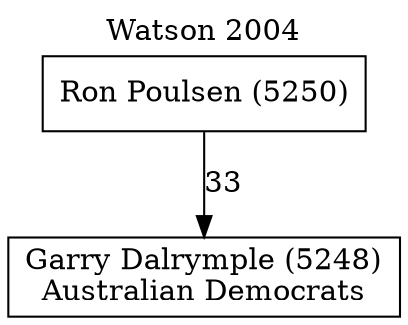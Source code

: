 // House preference flow
digraph "Garry Dalrymple (5248)_Watson_2004" {
	graph [label="Watson 2004" labelloc=t mclimit=10]
	node [shape=box]
	"Garry Dalrymple (5248)" [label="Garry Dalrymple (5248)
Australian Democrats"]
	"Ron Poulsen (5250)" [label="Ron Poulsen (5250)
"]
	"Ron Poulsen (5250)" -> "Garry Dalrymple (5248)" [label=33]
}
